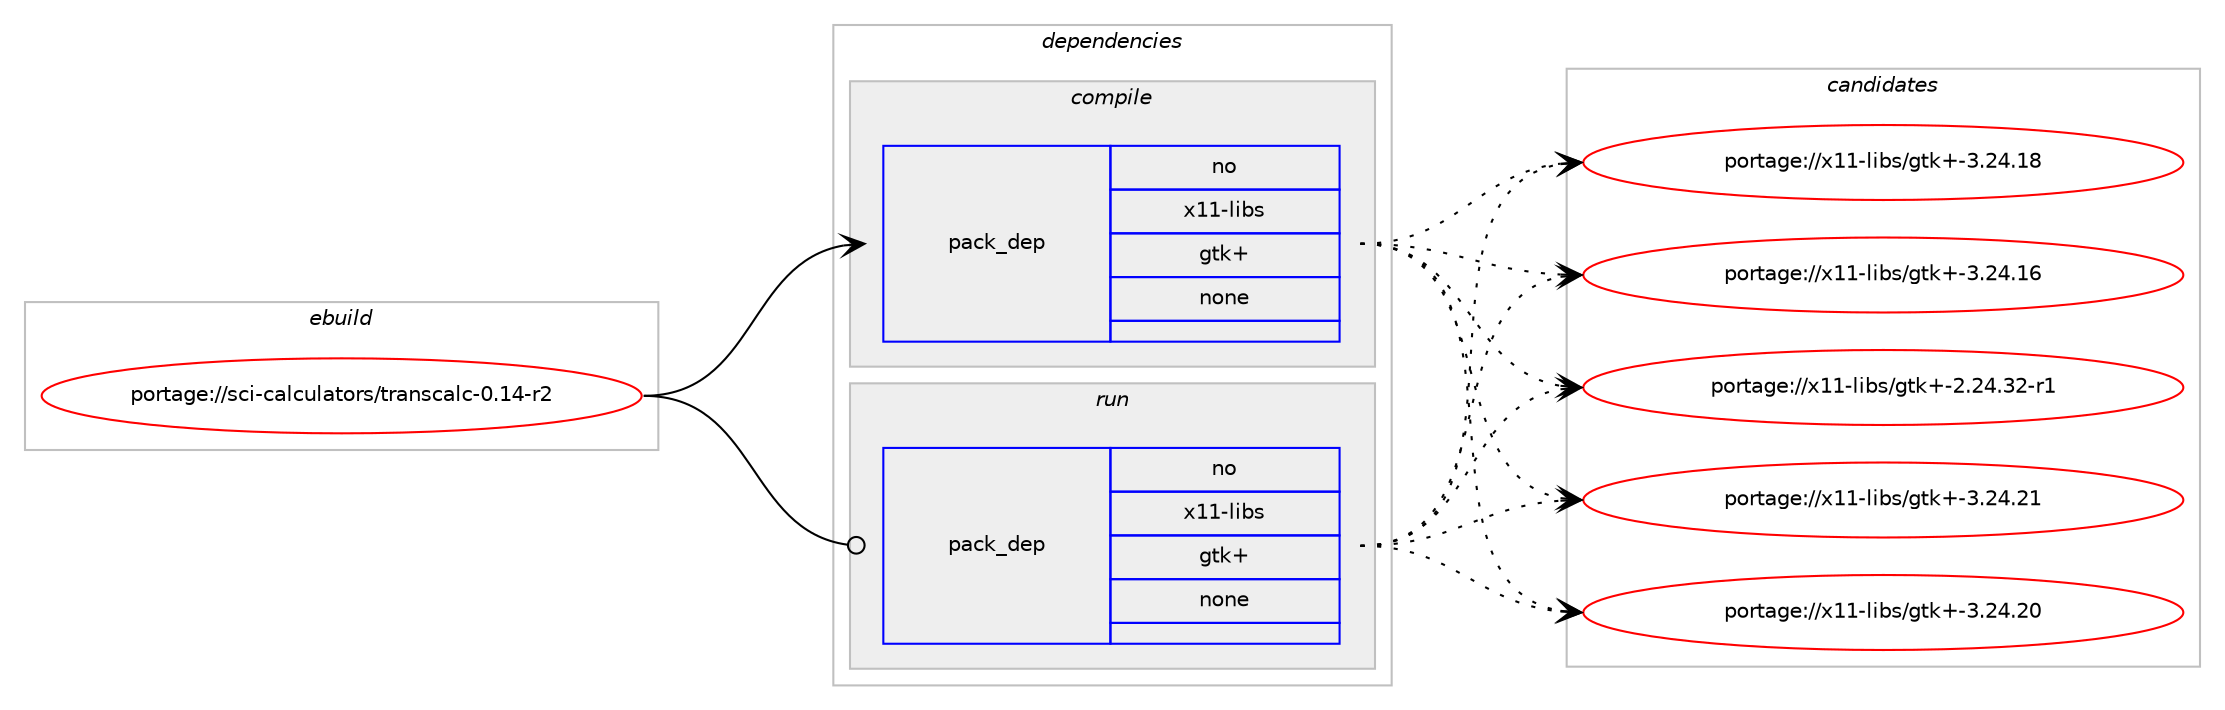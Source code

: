 digraph prolog {

# *************
# Graph options
# *************

newrank=true;
concentrate=true;
compound=true;
graph [rankdir=LR,fontname=Helvetica,fontsize=10,ranksep=1.5];#, ranksep=2.5, nodesep=0.2];
edge  [arrowhead=vee];
node  [fontname=Helvetica,fontsize=10];

# **********
# The ebuild
# **********

subgraph cluster_leftcol {
color=gray;
rank=same;
label=<<i>ebuild</i>>;
id [label="portage://sci-calculators/transcalc-0.14-r2", color=red, width=4, href="../sci-calculators/transcalc-0.14-r2.svg"];
}

# ****************
# The dependencies
# ****************

subgraph cluster_midcol {
color=gray;
label=<<i>dependencies</i>>;
subgraph cluster_compile {
fillcolor="#eeeeee";
style=filled;
label=<<i>compile</i>>;
subgraph pack3080 {
dependency3681 [label=<<TABLE BORDER="0" CELLBORDER="1" CELLSPACING="0" CELLPADDING="4" WIDTH="220"><TR><TD ROWSPAN="6" CELLPADDING="30">pack_dep</TD></TR><TR><TD WIDTH="110">no</TD></TR><TR><TD>x11-libs</TD></TR><TR><TD>gtk+</TD></TR><TR><TD>none</TD></TR><TR><TD></TD></TR></TABLE>>, shape=none, color=blue];
}
id:e -> dependency3681:w [weight=20,style="solid",arrowhead="vee"];
}
subgraph cluster_compileandrun {
fillcolor="#eeeeee";
style=filled;
label=<<i>compile and run</i>>;
}
subgraph cluster_run {
fillcolor="#eeeeee";
style=filled;
label=<<i>run</i>>;
subgraph pack3081 {
dependency3682 [label=<<TABLE BORDER="0" CELLBORDER="1" CELLSPACING="0" CELLPADDING="4" WIDTH="220"><TR><TD ROWSPAN="6" CELLPADDING="30">pack_dep</TD></TR><TR><TD WIDTH="110">no</TD></TR><TR><TD>x11-libs</TD></TR><TR><TD>gtk+</TD></TR><TR><TD>none</TD></TR><TR><TD></TD></TR></TABLE>>, shape=none, color=blue];
}
id:e -> dependency3682:w [weight=20,style="solid",arrowhead="odot"];
}
}

# **************
# The candidates
# **************

subgraph cluster_choices {
rank=same;
color=gray;
label=<<i>candidates</i>>;

subgraph choice3080 {
color=black;
nodesep=1;
choice1204949451081059811547103116107434551465052465049 [label="portage://x11-libs/gtk+-3.24.21", color=red, width=4,href="../x11-libs/gtk+-3.24.21.svg"];
choice1204949451081059811547103116107434551465052465048 [label="portage://x11-libs/gtk+-3.24.20", color=red, width=4,href="../x11-libs/gtk+-3.24.20.svg"];
choice1204949451081059811547103116107434551465052464956 [label="portage://x11-libs/gtk+-3.24.18", color=red, width=4,href="../x11-libs/gtk+-3.24.18.svg"];
choice1204949451081059811547103116107434551465052464954 [label="portage://x11-libs/gtk+-3.24.16", color=red, width=4,href="../x11-libs/gtk+-3.24.16.svg"];
choice12049494510810598115471031161074345504650524651504511449 [label="portage://x11-libs/gtk+-2.24.32-r1", color=red, width=4,href="../x11-libs/gtk+-2.24.32-r1.svg"];
dependency3681:e -> choice1204949451081059811547103116107434551465052465049:w [style=dotted,weight="100"];
dependency3681:e -> choice1204949451081059811547103116107434551465052465048:w [style=dotted,weight="100"];
dependency3681:e -> choice1204949451081059811547103116107434551465052464956:w [style=dotted,weight="100"];
dependency3681:e -> choice1204949451081059811547103116107434551465052464954:w [style=dotted,weight="100"];
dependency3681:e -> choice12049494510810598115471031161074345504650524651504511449:w [style=dotted,weight="100"];
}
subgraph choice3081 {
color=black;
nodesep=1;
choice1204949451081059811547103116107434551465052465049 [label="portage://x11-libs/gtk+-3.24.21", color=red, width=4,href="../x11-libs/gtk+-3.24.21.svg"];
choice1204949451081059811547103116107434551465052465048 [label="portage://x11-libs/gtk+-3.24.20", color=red, width=4,href="../x11-libs/gtk+-3.24.20.svg"];
choice1204949451081059811547103116107434551465052464956 [label="portage://x11-libs/gtk+-3.24.18", color=red, width=4,href="../x11-libs/gtk+-3.24.18.svg"];
choice1204949451081059811547103116107434551465052464954 [label="portage://x11-libs/gtk+-3.24.16", color=red, width=4,href="../x11-libs/gtk+-3.24.16.svg"];
choice12049494510810598115471031161074345504650524651504511449 [label="portage://x11-libs/gtk+-2.24.32-r1", color=red, width=4,href="../x11-libs/gtk+-2.24.32-r1.svg"];
dependency3682:e -> choice1204949451081059811547103116107434551465052465049:w [style=dotted,weight="100"];
dependency3682:e -> choice1204949451081059811547103116107434551465052465048:w [style=dotted,weight="100"];
dependency3682:e -> choice1204949451081059811547103116107434551465052464956:w [style=dotted,weight="100"];
dependency3682:e -> choice1204949451081059811547103116107434551465052464954:w [style=dotted,weight="100"];
dependency3682:e -> choice12049494510810598115471031161074345504650524651504511449:w [style=dotted,weight="100"];
}
}

}
